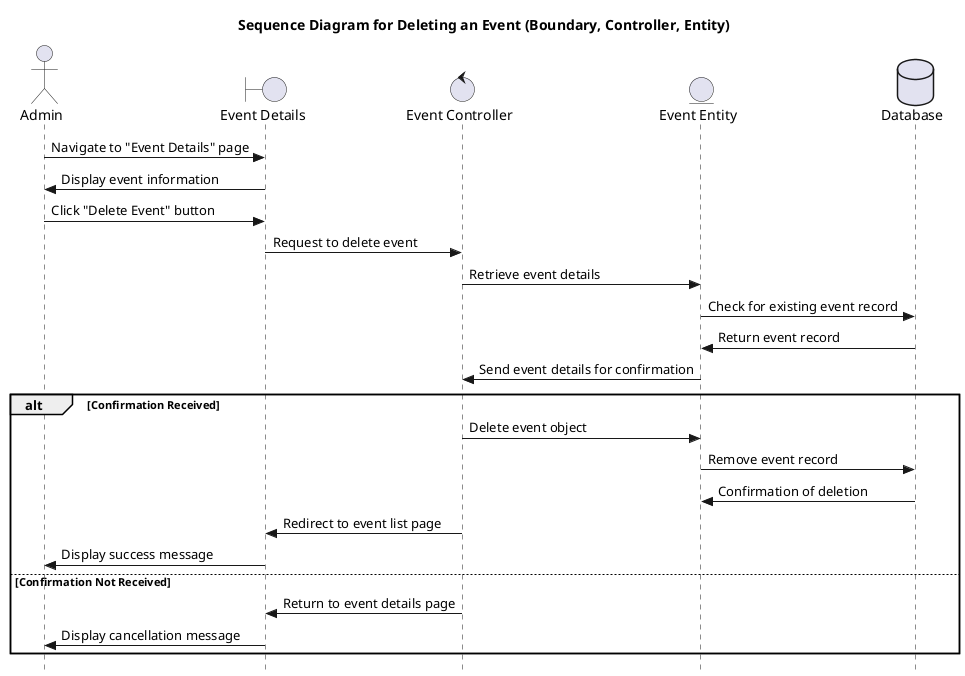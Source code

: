@startuml Sequence Diagram for Deleting an Event (Boundary, Controller, Entity)
title Sequence Diagram for Deleting an Event (Boundary, Controller, Entity)

actor Admin
boundary "Event Details" as EventDetails
control "Event Controller" as Controller
entity "Event Entity" as Event
database "Database" as DB

skinparam style strictuml

Admin -> EventDetails : Navigate to "Event Details" page
EventDetails -> Admin : Display event information
Admin -> EventDetails : Click "Delete Event" button
EventDetails -> Controller : Request to delete event
Controller -> Event : Retrieve event details
Event -> DB : Check for existing event record
DB -> Event : Return event record
Event -> Controller : Send event details for confirmation

alt Confirmation Received
    Controller -> Event : Delete event object
    Event -> DB : Remove event record
    DB -> Event : Confirmation of deletion
    Controller -> EventDetails : Redirect to event list page
    EventDetails -> Admin : Display success message
else Confirmation Not Received
    Controller -> EventDetails : Return to event details page
    EventDetails -> Admin : Display cancellation message
end

@enduml
